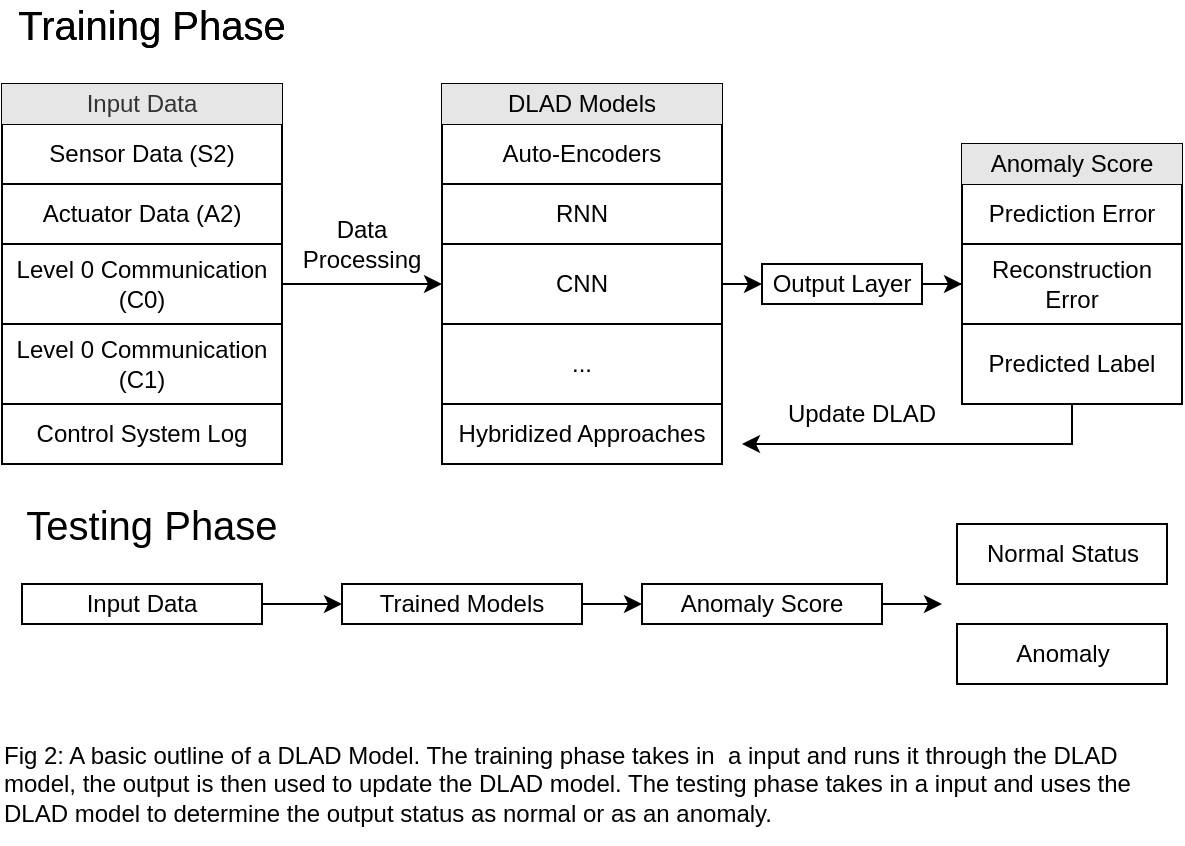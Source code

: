 <mxfile version="13.8.7" type="github"><diagram id="WEuW6ihE2IBff48EQ3he" name="Page-1"><mxGraphModel dx="1297" dy="1122" grid="1" gridSize="10" guides="1" tooltips="1" connect="1" arrows="1" fold="1" page="1" pageScale="1" pageWidth="850" pageHeight="1100" math="0" shadow="0"><root><mxCell id="0"/><mxCell id="1" parent="0"/><mxCell id="TABlTEbWgoGcdDlS7eP_-33" value="" style="shape=table;html=1;whiteSpace=wrap;startSize=0;container=1;collapsible=0;childLayout=tableLayout;" vertex="1" parent="1"><mxGeometry x="80" y="280" width="140" height="190" as="geometry"/></mxCell><mxCell id="TABlTEbWgoGcdDlS7eP_-34" value="" style="shape=partialRectangle;html=1;whiteSpace=wrap;collapsible=0;dropTarget=0;pointerEvents=0;fillColor=none;top=0;left=0;bottom=0;right=0;points=[[0,0.5],[1,0.5]];portConstraint=eastwest;" vertex="1" parent="TABlTEbWgoGcdDlS7eP_-33"><mxGeometry width="140" height="20" as="geometry"/></mxCell><mxCell id="TABlTEbWgoGcdDlS7eP_-35" value="&lt;span style=&quot;background-color: transparent&quot;&gt;Input Data&lt;/span&gt;" style="shape=partialRectangle;html=1;whiteSpace=wrap;connectable=0;overflow=hidden;top=0;left=0;bottom=0;right=0;strokeColor=#666666;fontColor=#333333;fillColor=#E6E6E6;" vertex="1" parent="TABlTEbWgoGcdDlS7eP_-34"><mxGeometry width="140" height="20" as="geometry"/></mxCell><mxCell id="TABlTEbWgoGcdDlS7eP_-36" value="" style="shape=partialRectangle;html=1;whiteSpace=wrap;collapsible=0;dropTarget=0;pointerEvents=0;fillColor=none;top=0;left=0;bottom=0;right=0;points=[[0,0.5],[1,0.5]];portConstraint=eastwest;" vertex="1" parent="TABlTEbWgoGcdDlS7eP_-33"><mxGeometry y="20" width="140" height="30" as="geometry"/></mxCell><mxCell id="TABlTEbWgoGcdDlS7eP_-37" value="Sensor Data (S2)" style="shape=partialRectangle;html=1;whiteSpace=wrap;connectable=0;overflow=hidden;fillColor=none;top=0;left=0;bottom=0;right=0;" vertex="1" parent="TABlTEbWgoGcdDlS7eP_-36"><mxGeometry width="140" height="30" as="geometry"/></mxCell><mxCell id="TABlTEbWgoGcdDlS7eP_-38" value="" style="shape=partialRectangle;html=1;whiteSpace=wrap;collapsible=0;dropTarget=0;pointerEvents=0;fillColor=none;top=0;left=0;bottom=0;right=0;points=[[0,0.5],[1,0.5]];portConstraint=eastwest;" vertex="1" parent="TABlTEbWgoGcdDlS7eP_-33"><mxGeometry y="50" width="140" height="30" as="geometry"/></mxCell><mxCell id="TABlTEbWgoGcdDlS7eP_-39" value="Actuator Data (A2)" style="shape=partialRectangle;html=1;whiteSpace=wrap;connectable=0;overflow=hidden;fillColor=none;top=0;left=0;bottom=0;right=0;" vertex="1" parent="TABlTEbWgoGcdDlS7eP_-38"><mxGeometry width="140" height="30" as="geometry"/></mxCell><mxCell id="TABlTEbWgoGcdDlS7eP_-40" value="" style="shape=partialRectangle;html=1;whiteSpace=wrap;collapsible=0;dropTarget=0;pointerEvents=0;fillColor=none;top=0;left=0;bottom=0;right=0;points=[[0,0.5],[1,0.5]];portConstraint=eastwest;" vertex="1" parent="TABlTEbWgoGcdDlS7eP_-33"><mxGeometry y="80" width="140" height="40" as="geometry"/></mxCell><mxCell id="TABlTEbWgoGcdDlS7eP_-41" value="Level 0 Communication (C0)" style="shape=partialRectangle;html=1;whiteSpace=wrap;connectable=0;overflow=hidden;fillColor=none;top=0;left=0;bottom=0;right=0;" vertex="1" parent="TABlTEbWgoGcdDlS7eP_-40"><mxGeometry width="140" height="40" as="geometry"/></mxCell><mxCell id="TABlTEbWgoGcdDlS7eP_-42" value="" style="shape=partialRectangle;html=1;whiteSpace=wrap;collapsible=0;dropTarget=0;pointerEvents=0;fillColor=none;top=0;left=0;bottom=0;right=0;points=[[0,0.5],[1,0.5]];portConstraint=eastwest;" vertex="1" parent="TABlTEbWgoGcdDlS7eP_-33"><mxGeometry y="120" width="140" height="40" as="geometry"/></mxCell><mxCell id="TABlTEbWgoGcdDlS7eP_-43" value="Level 0 Communication (C1)" style="shape=partialRectangle;html=1;whiteSpace=wrap;connectable=0;overflow=hidden;fillColor=none;top=0;left=0;bottom=0;right=0;" vertex="1" parent="TABlTEbWgoGcdDlS7eP_-42"><mxGeometry width="140" height="40" as="geometry"/></mxCell><mxCell id="TABlTEbWgoGcdDlS7eP_-44" value="" style="shape=partialRectangle;html=1;whiteSpace=wrap;collapsible=0;dropTarget=0;pointerEvents=0;fillColor=none;top=0;left=0;bottom=0;right=0;points=[[0,0.5],[1,0.5]];portConstraint=eastwest;" vertex="1" parent="TABlTEbWgoGcdDlS7eP_-33"><mxGeometry y="160" width="140" height="30" as="geometry"/></mxCell><mxCell id="TABlTEbWgoGcdDlS7eP_-45" value="Control System Log" style="shape=partialRectangle;html=1;whiteSpace=wrap;connectable=0;overflow=hidden;fillColor=none;top=0;left=0;bottom=0;right=0;" vertex="1" parent="TABlTEbWgoGcdDlS7eP_-44"><mxGeometry width="140" height="30" as="geometry"/></mxCell><mxCell id="TABlTEbWgoGcdDlS7eP_-46" value="" style="shape=table;html=1;whiteSpace=wrap;startSize=0;container=1;collapsible=0;childLayout=tableLayout;" vertex="1" parent="1"><mxGeometry x="300" y="280" width="140" height="190" as="geometry"/></mxCell><mxCell id="TABlTEbWgoGcdDlS7eP_-47" value="" style="shape=partialRectangle;html=1;whiteSpace=wrap;collapsible=0;dropTarget=0;pointerEvents=0;fillColor=none;top=0;left=0;bottom=0;right=0;points=[[0,0.5],[1,0.5]];portConstraint=eastwest;" vertex="1" parent="TABlTEbWgoGcdDlS7eP_-46"><mxGeometry width="140" height="20" as="geometry"/></mxCell><mxCell id="TABlTEbWgoGcdDlS7eP_-48" value="&lt;div&gt;DLAD Models&lt;/div&gt;" style="shape=partialRectangle;html=1;whiteSpace=wrap;connectable=0;overflow=hidden;top=0;left=0;bottom=0;right=0;fillColor=#E6E6E6;" vertex="1" parent="TABlTEbWgoGcdDlS7eP_-47"><mxGeometry width="140" height="20" as="geometry"/></mxCell><mxCell id="TABlTEbWgoGcdDlS7eP_-49" value="" style="shape=partialRectangle;html=1;whiteSpace=wrap;collapsible=0;dropTarget=0;pointerEvents=0;fillColor=none;top=0;left=0;bottom=0;right=0;points=[[0,0.5],[1,0.5]];portConstraint=eastwest;" vertex="1" parent="TABlTEbWgoGcdDlS7eP_-46"><mxGeometry y="20" width="140" height="30" as="geometry"/></mxCell><mxCell id="TABlTEbWgoGcdDlS7eP_-50" value="Auto-Encoders" style="shape=partialRectangle;html=1;whiteSpace=wrap;connectable=0;overflow=hidden;fillColor=none;top=0;left=0;bottom=0;right=0;" vertex="1" parent="TABlTEbWgoGcdDlS7eP_-49"><mxGeometry width="140" height="30" as="geometry"/></mxCell><mxCell id="TABlTEbWgoGcdDlS7eP_-51" value="" style="shape=partialRectangle;html=1;whiteSpace=wrap;collapsible=0;dropTarget=0;pointerEvents=0;fillColor=none;top=0;left=0;bottom=0;right=0;points=[[0,0.5],[1,0.5]];portConstraint=eastwest;" vertex="1" parent="TABlTEbWgoGcdDlS7eP_-46"><mxGeometry y="50" width="140" height="30" as="geometry"/></mxCell><mxCell id="TABlTEbWgoGcdDlS7eP_-52" value="RNN" style="shape=partialRectangle;html=1;whiteSpace=wrap;connectable=0;overflow=hidden;fillColor=none;top=0;left=0;bottom=0;right=0;" vertex="1" parent="TABlTEbWgoGcdDlS7eP_-51"><mxGeometry width="140" height="30" as="geometry"/></mxCell><mxCell id="TABlTEbWgoGcdDlS7eP_-53" value="" style="shape=partialRectangle;html=1;whiteSpace=wrap;collapsible=0;dropTarget=0;pointerEvents=0;fillColor=none;top=0;left=0;bottom=0;right=0;points=[[0,0.5],[1,0.5]];portConstraint=eastwest;" vertex="1" parent="TABlTEbWgoGcdDlS7eP_-46"><mxGeometry y="80" width="140" height="40" as="geometry"/></mxCell><mxCell id="TABlTEbWgoGcdDlS7eP_-54" value="CNN" style="shape=partialRectangle;html=1;whiteSpace=wrap;connectable=0;overflow=hidden;fillColor=none;top=0;left=0;bottom=0;right=0;" vertex="1" parent="TABlTEbWgoGcdDlS7eP_-53"><mxGeometry width="140" height="40" as="geometry"/></mxCell><mxCell id="TABlTEbWgoGcdDlS7eP_-55" value="" style="shape=partialRectangle;html=1;whiteSpace=wrap;collapsible=0;dropTarget=0;pointerEvents=0;fillColor=none;top=0;left=0;bottom=0;right=0;points=[[0,0.5],[1,0.5]];portConstraint=eastwest;" vertex="1" parent="TABlTEbWgoGcdDlS7eP_-46"><mxGeometry y="120" width="140" height="40" as="geometry"/></mxCell><mxCell id="TABlTEbWgoGcdDlS7eP_-56" value="..." style="shape=partialRectangle;html=1;whiteSpace=wrap;connectable=0;overflow=hidden;fillColor=none;top=0;left=0;bottom=0;right=0;" vertex="1" parent="TABlTEbWgoGcdDlS7eP_-55"><mxGeometry width="140" height="40" as="geometry"/></mxCell><mxCell id="TABlTEbWgoGcdDlS7eP_-57" value="" style="shape=partialRectangle;html=1;whiteSpace=wrap;collapsible=0;dropTarget=0;pointerEvents=0;fillColor=none;top=0;left=0;bottom=0;right=0;points=[[0,0.5],[1,0.5]];portConstraint=eastwest;" vertex="1" parent="TABlTEbWgoGcdDlS7eP_-46"><mxGeometry y="160" width="140" height="30" as="geometry"/></mxCell><mxCell id="TABlTEbWgoGcdDlS7eP_-58" value="Hybridized Approaches" style="shape=partialRectangle;html=1;whiteSpace=wrap;connectable=0;overflow=hidden;fillColor=none;top=0;left=0;bottom=0;right=0;" vertex="1" parent="TABlTEbWgoGcdDlS7eP_-57"><mxGeometry width="140" height="30" as="geometry"/></mxCell><mxCell id="TABlTEbWgoGcdDlS7eP_-59" style="edgeStyle=orthogonalEdgeStyle;rounded=0;orthogonalLoop=1;jettySize=auto;html=1;exitX=1;exitY=0.5;exitDx=0;exitDy=0;entryX=0;entryY=0.5;entryDx=0;entryDy=0;" edge="1" parent="1" source="TABlTEbWgoGcdDlS7eP_-40" target="TABlTEbWgoGcdDlS7eP_-53"><mxGeometry relative="1" as="geometry"/></mxCell><mxCell id="TABlTEbWgoGcdDlS7eP_-60" value="Data Processing" style="text;html=1;strokeColor=none;fillColor=none;align=center;verticalAlign=middle;whiteSpace=wrap;rounded=0;" vertex="1" parent="1"><mxGeometry x="230" y="350" width="60" height="20" as="geometry"/></mxCell><mxCell id="TABlTEbWgoGcdDlS7eP_-75" style="edgeStyle=orthogonalEdgeStyle;rounded=0;orthogonalLoop=1;jettySize=auto;html=1;" edge="1" parent="1" source="TABlTEbWgoGcdDlS7eP_-61" target="TABlTEbWgoGcdDlS7eP_-69"><mxGeometry relative="1" as="geometry"/></mxCell><mxCell id="TABlTEbWgoGcdDlS7eP_-61" value="Output Layer" style="rounded=0;whiteSpace=wrap;html=1;fillColor=#FFFFFF;" vertex="1" parent="1"><mxGeometry x="460" y="370" width="80" height="20" as="geometry"/></mxCell><mxCell id="TABlTEbWgoGcdDlS7eP_-63" style="edgeStyle=orthogonalEdgeStyle;rounded=0;orthogonalLoop=1;jettySize=auto;html=1;exitX=1;exitY=0.5;exitDx=0;exitDy=0;entryX=0;entryY=0.5;entryDx=0;entryDy=0;" edge="1" parent="1" source="TABlTEbWgoGcdDlS7eP_-53" target="TABlTEbWgoGcdDlS7eP_-61"><mxGeometry relative="1" as="geometry"/></mxCell><mxCell id="TABlTEbWgoGcdDlS7eP_-76" style="edgeStyle=orthogonalEdgeStyle;rounded=0;orthogonalLoop=1;jettySize=auto;html=1;" edge="1" parent="1" source="TABlTEbWgoGcdDlS7eP_-64"><mxGeometry relative="1" as="geometry"><mxPoint x="450" y="460" as="targetPoint"/><Array as="points"><mxPoint x="615" y="460"/></Array></mxGeometry></mxCell><mxCell id="TABlTEbWgoGcdDlS7eP_-64" value="" style="shape=table;html=1;whiteSpace=wrap;startSize=0;container=1;collapsible=0;childLayout=tableLayout;" vertex="1" parent="1"><mxGeometry x="560" y="310" width="110" height="130" as="geometry"/></mxCell><mxCell id="TABlTEbWgoGcdDlS7eP_-65" value="" style="shape=partialRectangle;html=1;whiteSpace=wrap;collapsible=0;dropTarget=0;pointerEvents=0;fillColor=none;top=0;left=0;bottom=0;right=0;points=[[0,0.5],[1,0.5]];portConstraint=eastwest;" vertex="1" parent="TABlTEbWgoGcdDlS7eP_-64"><mxGeometry width="110" height="20" as="geometry"/></mxCell><mxCell id="TABlTEbWgoGcdDlS7eP_-66" value="Anomaly Score" style="shape=partialRectangle;html=1;whiteSpace=wrap;connectable=0;overflow=hidden;top=0;left=0;bottom=0;right=0;fillColor=#E6E6E6;" vertex="1" parent="TABlTEbWgoGcdDlS7eP_-65"><mxGeometry width="110" height="20" as="geometry"/></mxCell><mxCell id="TABlTEbWgoGcdDlS7eP_-67" value="" style="shape=partialRectangle;html=1;whiteSpace=wrap;collapsible=0;dropTarget=0;pointerEvents=0;fillColor=none;top=0;left=0;bottom=0;right=0;points=[[0,0.5],[1,0.5]];portConstraint=eastwest;" vertex="1" parent="TABlTEbWgoGcdDlS7eP_-64"><mxGeometry y="20" width="110" height="30" as="geometry"/></mxCell><mxCell id="TABlTEbWgoGcdDlS7eP_-68" value="Prediction Error" style="shape=partialRectangle;html=1;whiteSpace=wrap;connectable=0;overflow=hidden;fillColor=none;top=0;left=0;bottom=0;right=0;" vertex="1" parent="TABlTEbWgoGcdDlS7eP_-67"><mxGeometry width="110" height="30" as="geometry"/></mxCell><mxCell id="TABlTEbWgoGcdDlS7eP_-69" value="" style="shape=partialRectangle;html=1;whiteSpace=wrap;collapsible=0;dropTarget=0;pointerEvents=0;fillColor=none;top=0;left=0;bottom=0;right=0;points=[[0,0.5],[1,0.5]];portConstraint=eastwest;" vertex="1" parent="TABlTEbWgoGcdDlS7eP_-64"><mxGeometry y="50" width="110" height="40" as="geometry"/></mxCell><mxCell id="TABlTEbWgoGcdDlS7eP_-70" value="Reconstruction Error" style="shape=partialRectangle;html=1;whiteSpace=wrap;connectable=0;overflow=hidden;fillColor=none;top=0;left=0;bottom=0;right=0;" vertex="1" parent="TABlTEbWgoGcdDlS7eP_-69"><mxGeometry width="110" height="40" as="geometry"/></mxCell><mxCell id="TABlTEbWgoGcdDlS7eP_-71" value="" style="shape=partialRectangle;html=1;whiteSpace=wrap;collapsible=0;dropTarget=0;pointerEvents=0;fillColor=none;top=0;left=0;bottom=0;right=0;points=[[0,0.5],[1,0.5]];portConstraint=eastwest;" vertex="1" parent="TABlTEbWgoGcdDlS7eP_-64"><mxGeometry y="90" width="110" height="40" as="geometry"/></mxCell><mxCell id="TABlTEbWgoGcdDlS7eP_-72" value="Predicted Label" style="shape=partialRectangle;html=1;whiteSpace=wrap;connectable=0;overflow=hidden;fillColor=none;top=0;left=0;bottom=0;right=0;" vertex="1" parent="TABlTEbWgoGcdDlS7eP_-71"><mxGeometry width="110" height="40" as="geometry"/></mxCell><mxCell id="TABlTEbWgoGcdDlS7eP_-78" value="&lt;div&gt;Update DLAD&lt;/div&gt;" style="text;html=1;strokeColor=none;fillColor=none;align=center;verticalAlign=middle;whiteSpace=wrap;rounded=0;" vertex="1" parent="1"><mxGeometry x="470" y="440" width="80" height="10" as="geometry"/></mxCell><mxCell id="TABlTEbWgoGcdDlS7eP_-79" value="&lt;div style=&quot;font-size: 20px&quot;&gt;&lt;font style=&quot;font-size: 20px&quot;&gt;Training Phase&lt;/font&gt;&lt;/div&gt;" style="text;html=1;strokeColor=none;fillColor=none;align=center;verticalAlign=middle;whiteSpace=wrap;rounded=0;" vertex="1" parent="1"><mxGeometry x="80" y="240" width="150" height="20" as="geometry"/></mxCell><mxCell id="TABlTEbWgoGcdDlS7eP_-83" value="&lt;div style=&quot;font-size: 20px&quot;&gt;&lt;font style=&quot;font-size: 20px&quot;&gt;Training Phase&lt;/font&gt;&lt;/div&gt;" style="text;html=1;strokeColor=none;fillColor=none;align=center;verticalAlign=middle;whiteSpace=wrap;rounded=0;" vertex="1" parent="1"><mxGeometry x="80" y="240" width="150" height="20" as="geometry"/></mxCell><mxCell id="TABlTEbWgoGcdDlS7eP_-85" value="&lt;div style=&quot;font-size: 20px&quot;&gt;&lt;font style=&quot;font-size: 20px&quot;&gt;Testing Phase&lt;/font&gt;&lt;/div&gt;" style="text;html=1;strokeColor=none;fillColor=none;align=center;verticalAlign=middle;whiteSpace=wrap;rounded=0;" vertex="1" parent="1"><mxGeometry x="80" y="490" width="150" height="20" as="geometry"/></mxCell><mxCell id="TABlTEbWgoGcdDlS7eP_-89" style="edgeStyle=orthogonalEdgeStyle;rounded=0;orthogonalLoop=1;jettySize=auto;html=1;exitX=1;exitY=0.5;exitDx=0;exitDy=0;entryX=0;entryY=0.5;entryDx=0;entryDy=0;" edge="1" parent="1" source="TABlTEbWgoGcdDlS7eP_-86" target="TABlTEbWgoGcdDlS7eP_-87"><mxGeometry relative="1" as="geometry"/></mxCell><mxCell id="TABlTEbWgoGcdDlS7eP_-86" value="Input Data" style="rounded=0;whiteSpace=wrap;html=1;fillColor=#FFFFFF;" vertex="1" parent="1"><mxGeometry x="90" y="530" width="120" height="20" as="geometry"/></mxCell><mxCell id="TABlTEbWgoGcdDlS7eP_-90" style="edgeStyle=orthogonalEdgeStyle;rounded=0;orthogonalLoop=1;jettySize=auto;html=1;exitX=1;exitY=0.5;exitDx=0;exitDy=0;" edge="1" parent="1" source="TABlTEbWgoGcdDlS7eP_-87" target="TABlTEbWgoGcdDlS7eP_-88"><mxGeometry relative="1" as="geometry"/></mxCell><mxCell id="TABlTEbWgoGcdDlS7eP_-87" value="Trained Models" style="rounded=0;whiteSpace=wrap;html=1;fillColor=#FFFFFF;" vertex="1" parent="1"><mxGeometry x="250" y="530" width="120" height="20" as="geometry"/></mxCell><mxCell id="TABlTEbWgoGcdDlS7eP_-94" style="edgeStyle=orthogonalEdgeStyle;rounded=0;orthogonalLoop=1;jettySize=auto;html=1;exitX=1;exitY=0.5;exitDx=0;exitDy=0;entryX=0;entryY=0.5;entryDx=0;entryDy=0;" edge="1" parent="1" source="TABlTEbWgoGcdDlS7eP_-88"><mxGeometry relative="1" as="geometry"><mxPoint x="550" y="540" as="targetPoint"/></mxGeometry></mxCell><mxCell id="TABlTEbWgoGcdDlS7eP_-88" value="Anomaly Score" style="rounded=0;whiteSpace=wrap;html=1;fillColor=#FFFFFF;" vertex="1" parent="1"><mxGeometry x="400" y="530" width="120" height="20" as="geometry"/></mxCell><mxCell id="TABlTEbWgoGcdDlS7eP_-92" value="Anomaly" style="rounded=0;whiteSpace=wrap;html=1;fillColor=#FFFFFF;" vertex="1" parent="1"><mxGeometry x="557.5" y="550" width="105" height="30" as="geometry"/></mxCell><mxCell id="TABlTEbWgoGcdDlS7eP_-93" value="Normal Status" style="rounded=0;whiteSpace=wrap;html=1;fillColor=#FFFFFF;" vertex="1" parent="1"><mxGeometry x="557.5" y="500" width="105" height="30" as="geometry"/></mxCell><mxCell id="TABlTEbWgoGcdDlS7eP_-96" value="&lt;div align=&quot;left&quot;&gt;Fig 2: A basic outline of a DLAD Model. The training phase takes in&amp;nbsp; a input and runs it through the DLAD model, the output is then used to update the DLAD model. The testing phase takes in a input and uses the DLAD model to determine the output status as normal or as an anomaly.&lt;br&gt;&lt;/div&gt;" style="text;html=1;strokeColor=none;fillColor=none;align=center;verticalAlign=middle;whiteSpace=wrap;rounded=0;" vertex="1" parent="1"><mxGeometry x="80" y="600" width="590" height="60" as="geometry"/></mxCell></root></mxGraphModel></diagram></mxfile>